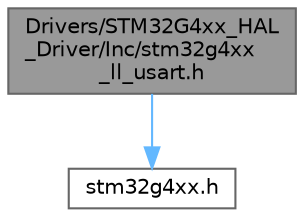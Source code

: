 digraph "Drivers/STM32G4xx_HAL_Driver/Inc/stm32g4xx_ll_usart.h"
{
 // LATEX_PDF_SIZE
  bgcolor="transparent";
  edge [fontname=Helvetica,fontsize=10,labelfontname=Helvetica,labelfontsize=10];
  node [fontname=Helvetica,fontsize=10,shape=box,height=0.2,width=0.4];
  Node1 [label="Drivers/STM32G4xx_HAL\l_Driver/Inc/stm32g4xx\l_ll_usart.h",height=0.2,width=0.4,color="gray40", fillcolor="grey60", style="filled", fontcolor="black",tooltip="Header file of USART LL module."];
  Node1 -> Node2 [color="steelblue1",style="solid"];
  Node2 [label="stm32g4xx.h",height=0.2,width=0.4,color="grey40", fillcolor="white", style="filled",URL="$stm32g4xx_8h.html",tooltip="CMSIS STM32G4xx Device Peripheral Access Layer Header File."];
}
